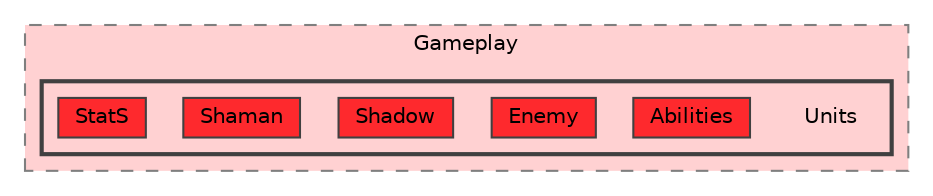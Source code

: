 digraph "C:/Users/PC/Documents/GitHub/Witch-Pack/WitchPack/Assets/Scripts/Gameplay/Units"
{
 // LATEX_PDF_SIZE
  bgcolor="transparent";
  edge [fontname=Helvetica,fontsize=10,labelfontname=Helvetica,labelfontsize=10];
  node [fontname=Helvetica,fontsize=10,shape=box,height=0.2,width=0.4];
  compound=true
  subgraph clusterdir_a1eac335a0516011d8f6ee932ceb0b11 {
    graph [ bgcolor="#ffd1d2", pencolor="grey50", label="Gameplay", fontname=Helvetica,fontsize=10 style="filled,dashed", URL="dir_a1eac335a0516011d8f6ee932ceb0b11.html",tooltip=""]
  subgraph clusterdir_55f7f091d3a367088f48b14965849a8a {
    graph [ bgcolor="#ffd1d2", pencolor="grey25", label="", fontname=Helvetica,fontsize=10 style="filled,bold", URL="dir_55f7f091d3a367088f48b14965849a8a.html",tooltip=""]
    dir_55f7f091d3a367088f48b14965849a8a [shape=plaintext, label="Units"];
  dir_5a926c797bb2dc8d3e9ba959940afc88 [label="Abilities", fillcolor="#fe292d", color="grey25", style="filled", URL="dir_5a926c797bb2dc8d3e9ba959940afc88.html",tooltip=""];
  dir_d9f7892d1eb44c8793ed8fc4300fe0be [label="Enemy", fillcolor="#fe292d", color="grey25", style="filled", URL="dir_d9f7892d1eb44c8793ed8fc4300fe0be.html",tooltip=""];
  dir_482a25f869be41a760e79db95dd1b0bb [label="Shadow", fillcolor="#fe292d", color="grey25", style="filled", URL="dir_482a25f869be41a760e79db95dd1b0bb.html",tooltip=""];
  dir_e1aa9fa9053c22536b53735ae8256611 [label="Shaman", fillcolor="#fe292d", color="grey25", style="filled", URL="dir_e1aa9fa9053c22536b53735ae8256611.html",tooltip=""];
  dir_b0295e982071cf4bdf9ac631879e5570 [label="StatS", fillcolor="#fe292d", color="grey25", style="filled", URL="dir_b0295e982071cf4bdf9ac631879e5570.html",tooltip=""];
  }
  }
}
